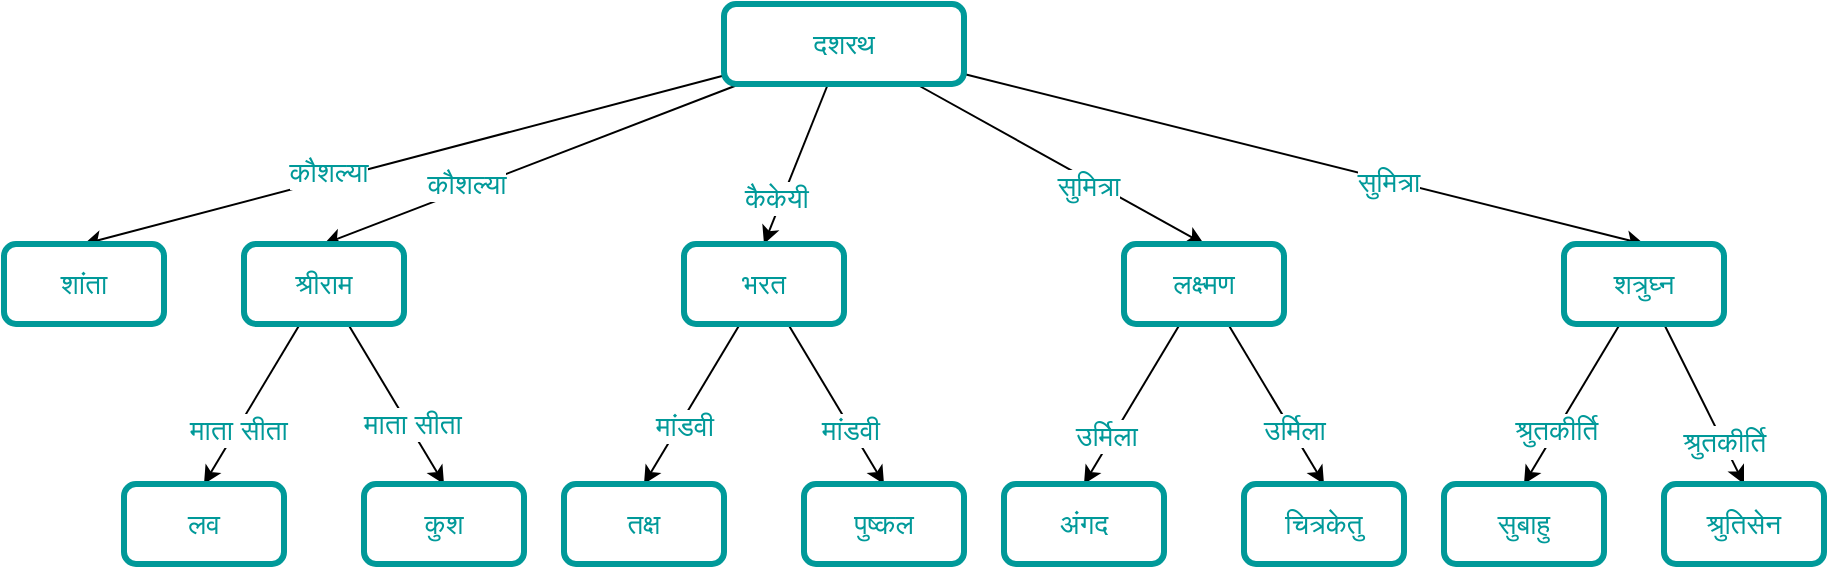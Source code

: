 <mxfile>
    <diagram id="Sb5W0-xr8jHOGaNG5LX6" name="Page-1">
        <mxGraphModel dx="1476" dy="1571" grid="1" gridSize="10" guides="1" tooltips="1" connect="1" arrows="1" fold="1" page="1" pageScale="1" pageWidth="827" pageHeight="1169" math="0" shadow="0">
            <root>
                <mxCell id="0"/>
                <mxCell id="1" parent="0"/>
                <mxCell id="9" style="edgeStyle=none;html=1;entryX=0.5;entryY=0;entryDx=0;entryDy=0;fontSize=14;fontColor=#009999;" edge="1" parent="1" source="2" target="3">
                    <mxGeometry relative="1" as="geometry"/>
                </mxCell>
                <mxCell id="10" value="कौशल्या" style="edgeLabel;html=1;align=center;verticalAlign=middle;resizable=0;points=[];fontSize=14;fontColor=#009999;" vertex="1" connectable="0" parent="9">
                    <mxGeometry x="0.229" y="-4" relative="1" as="geometry">
                        <mxPoint as="offset"/>
                    </mxGeometry>
                </mxCell>
                <mxCell id="11" style="edgeStyle=none;html=1;entryX=0.5;entryY=0;entryDx=0;entryDy=0;fontSize=14;fontColor=#009999;" edge="1" parent="1" source="2" target="4">
                    <mxGeometry relative="1" as="geometry"/>
                </mxCell>
                <mxCell id="12" value="कौशल्या" style="edgeLabel;html=1;align=center;verticalAlign=middle;resizable=0;points=[];fontSize=14;fontColor=#009999;" vertex="1" connectable="0" parent="11">
                    <mxGeometry x="0.315" y="-3" relative="1" as="geometry">
                        <mxPoint x="1" as="offset"/>
                    </mxGeometry>
                </mxCell>
                <mxCell id="13" style="edgeStyle=none;html=1;entryX=0.5;entryY=0;entryDx=0;entryDy=0;fontSize=14;fontColor=#009999;" edge="1" parent="1" source="2" target="5">
                    <mxGeometry relative="1" as="geometry"/>
                </mxCell>
                <mxCell id="14" value="कैकेयी" style="edgeLabel;html=1;align=center;verticalAlign=middle;resizable=0;points=[];fontSize=14;fontColor=#009999;" vertex="1" connectable="0" parent="13">
                    <mxGeometry x="0.45" y="-3" relative="1" as="geometry">
                        <mxPoint as="offset"/>
                    </mxGeometry>
                </mxCell>
                <mxCell id="15" style="edgeStyle=none;html=1;entryX=0.5;entryY=0;entryDx=0;entryDy=0;fontSize=14;fontColor=#009999;" edge="1" parent="1" source="2" target="6">
                    <mxGeometry relative="1" as="geometry"/>
                </mxCell>
                <mxCell id="18" value="सुमित्रा" style="edgeLabel;html=1;align=center;verticalAlign=middle;resizable=0;points=[];fontSize=14;fontColor=#009999;" vertex="1" connectable="0" parent="15">
                    <mxGeometry x="0.217" y="-3" relative="1" as="geometry">
                        <mxPoint as="offset"/>
                    </mxGeometry>
                </mxCell>
                <mxCell id="16" style="edgeStyle=none;html=1;entryX=0.5;entryY=0;entryDx=0;entryDy=0;fontSize=14;fontColor=#009999;" edge="1" parent="1" source="2" target="7">
                    <mxGeometry relative="1" as="geometry"/>
                </mxCell>
                <mxCell id="17" value="सुमित्रा" style="edgeLabel;html=1;align=center;verticalAlign=middle;resizable=0;points=[];fontSize=14;fontColor=#009999;" vertex="1" connectable="0" parent="16">
                    <mxGeometry x="0.251" y="-1" relative="1" as="geometry">
                        <mxPoint as="offset"/>
                    </mxGeometry>
                </mxCell>
                <mxCell id="2" value="दशरथ" style="rounded=1;whiteSpace=wrap;html=1;strokeColor=#009999;strokeWidth=3;gradientColor=none;fillColor=#FFFFFF;fontColor=#009999;fontSize=14;" vertex="1" parent="1">
                    <mxGeometry x="360" width="120" height="40" as="geometry"/>
                </mxCell>
                <mxCell id="3" value="शांता" style="rounded=1;whiteSpace=wrap;html=1;strokeColor=#009999;strokeWidth=3;gradientColor=none;fillColor=#FFFFFF;fontColor=#009999;fontSize=14;" vertex="1" parent="1">
                    <mxGeometry y="120" width="80" height="40" as="geometry"/>
                </mxCell>
                <mxCell id="21" style="edgeStyle=none;html=1;entryX=0.5;entryY=0;entryDx=0;entryDy=0;fontSize=14;fontColor=#009999;" edge="1" parent="1" source="4" target="19">
                    <mxGeometry relative="1" as="geometry"/>
                </mxCell>
                <mxCell id="23" value="माता सीता" style="edgeLabel;html=1;align=center;verticalAlign=middle;resizable=0;points=[];fontSize=14;fontColor=#009999;" vertex="1" connectable="0" parent="21">
                    <mxGeometry x="0.302" y="1" relative="1" as="geometry">
                        <mxPoint x="-1" as="offset"/>
                    </mxGeometry>
                </mxCell>
                <mxCell id="22" style="edgeStyle=none;html=1;entryX=0.5;entryY=0;entryDx=0;entryDy=0;fontSize=14;fontColor=#009999;" edge="1" parent="1" source="4" target="20">
                    <mxGeometry relative="1" as="geometry"/>
                </mxCell>
                <mxCell id="24" value="माता सीता" style="edgeLabel;html=1;align=center;verticalAlign=middle;resizable=0;points=[];fontSize=14;fontColor=#009999;" vertex="1" connectable="0" parent="22">
                    <mxGeometry x="0.263" y="2" relative="1" as="geometry">
                        <mxPoint as="offset"/>
                    </mxGeometry>
                </mxCell>
                <mxCell id="4" value="श्रीराम" style="rounded=1;whiteSpace=wrap;html=1;strokeColor=#009999;strokeWidth=3;gradientColor=none;fillColor=#FFFFFF;fontColor=#009999;fontSize=14;" vertex="1" parent="1">
                    <mxGeometry x="120" y="120" width="80" height="40" as="geometry"/>
                </mxCell>
                <mxCell id="27" style="edgeStyle=none;html=1;entryX=0.5;entryY=0;entryDx=0;entryDy=0;fontSize=14;fontColor=#009999;" edge="1" parent="1" source="5" target="25">
                    <mxGeometry relative="1" as="geometry"/>
                </mxCell>
                <mxCell id="29" value="मांडवी" style="edgeLabel;html=1;align=center;verticalAlign=middle;resizable=0;points=[];fontSize=14;fontColor=#009999;" vertex="1" connectable="0" parent="27">
                    <mxGeometry x="0.239" y="2" relative="1" as="geometry">
                        <mxPoint as="offset"/>
                    </mxGeometry>
                </mxCell>
                <mxCell id="28" style="edgeStyle=none;html=1;entryX=0.5;entryY=0;entryDx=0;entryDy=0;fontSize=14;fontColor=#009999;" edge="1" parent="1" source="5" target="26">
                    <mxGeometry relative="1" as="geometry"/>
                </mxCell>
                <mxCell id="30" value="मांडवी" style="edgeLabel;html=1;align=center;verticalAlign=middle;resizable=0;points=[];fontSize=14;fontColor=#009999;" vertex="1" connectable="0" parent="28">
                    <mxGeometry x="0.302" y="-1" relative="1" as="geometry">
                        <mxPoint as="offset"/>
                    </mxGeometry>
                </mxCell>
                <mxCell id="5" value="भरत" style="rounded=1;whiteSpace=wrap;html=1;strokeColor=#009999;strokeWidth=3;gradientColor=none;fillColor=#FFFFFF;fontColor=#009999;fontSize=14;" vertex="1" parent="1">
                    <mxGeometry x="340" y="120" width="80" height="40" as="geometry"/>
                </mxCell>
                <mxCell id="33" style="edgeStyle=none;html=1;entryX=0.5;entryY=0;entryDx=0;entryDy=0;fontSize=14;fontColor=#009999;" edge="1" parent="1" source="6" target="31">
                    <mxGeometry relative="1" as="geometry"/>
                </mxCell>
                <mxCell id="35" value="उर्मिला" style="edgeLabel;html=1;align=center;verticalAlign=middle;resizable=0;points=[];fontSize=14;fontColor=#009999;" vertex="1" connectable="0" parent="33">
                    <mxGeometry x="0.423" y="-3" relative="1" as="geometry">
                        <mxPoint as="offset"/>
                    </mxGeometry>
                </mxCell>
                <mxCell id="34" style="edgeStyle=none;html=1;entryX=0.5;entryY=0;entryDx=0;entryDy=0;fontSize=14;fontColor=#009999;" edge="1" parent="1" source="6" target="32">
                    <mxGeometry relative="1" as="geometry"/>
                </mxCell>
                <mxCell id="36" value="उर्मिला" style="edgeLabel;html=1;align=center;verticalAlign=middle;resizable=0;points=[];fontSize=14;fontColor=#009999;" vertex="1" connectable="0" parent="34">
                    <mxGeometry x="0.324" y="1" relative="1" as="geometry">
                        <mxPoint as="offset"/>
                    </mxGeometry>
                </mxCell>
                <mxCell id="6" value="लक्ष्मण" style="rounded=1;whiteSpace=wrap;html=1;strokeColor=#009999;strokeWidth=3;gradientColor=none;fillColor=#FFFFFF;fontColor=#009999;fontSize=14;" vertex="1" parent="1">
                    <mxGeometry x="560" y="120" width="80" height="40" as="geometry"/>
                </mxCell>
                <mxCell id="40" style="edgeStyle=none;html=1;entryX=0.5;entryY=0;entryDx=0;entryDy=0;fontSize=14;fontColor=#009999;" edge="1" parent="1" source="7" target="37">
                    <mxGeometry relative="1" as="geometry"/>
                </mxCell>
                <mxCell id="42" value="श्रुतकीर्ति" style="edgeLabel;html=1;align=center;verticalAlign=middle;resizable=0;points=[];fontSize=14;fontColor=#009999;" vertex="1" connectable="0" parent="40">
                    <mxGeometry x="0.344" relative="1" as="geometry">
                        <mxPoint y="-1" as="offset"/>
                    </mxGeometry>
                </mxCell>
                <mxCell id="41" style="edgeStyle=none;html=1;entryX=0.5;entryY=0;entryDx=0;entryDy=0;fontSize=14;fontColor=#009999;" edge="1" parent="1" source="7" target="38">
                    <mxGeometry relative="1" as="geometry"/>
                </mxCell>
                <mxCell id="43" value="श्रुतकीर्ति" style="edgeLabel;html=1;align=center;verticalAlign=middle;resizable=0;points=[];fontSize=14;fontColor=#009999;" vertex="1" connectable="0" parent="41">
                    <mxGeometry x="0.463" relative="1" as="geometry">
                        <mxPoint as="offset"/>
                    </mxGeometry>
                </mxCell>
                <mxCell id="7" value="शत्रुघ्न" style="rounded=1;whiteSpace=wrap;html=1;strokeColor=#009999;strokeWidth=3;gradientColor=none;fillColor=#FFFFFF;fontColor=#009999;fontSize=14;" vertex="1" parent="1">
                    <mxGeometry x="780" y="120" width="80" height="40" as="geometry"/>
                </mxCell>
                <mxCell id="19" value="लव" style="rounded=1;whiteSpace=wrap;html=1;strokeColor=#009999;strokeWidth=3;gradientColor=none;fillColor=#FFFFFF;fontColor=#009999;fontSize=14;" vertex="1" parent="1">
                    <mxGeometry x="60" y="240" width="80" height="40" as="geometry"/>
                </mxCell>
                <mxCell id="20" value="कुश" style="rounded=1;whiteSpace=wrap;html=1;strokeColor=#009999;strokeWidth=3;gradientColor=none;fillColor=#FFFFFF;fontColor=#009999;fontSize=14;" vertex="1" parent="1">
                    <mxGeometry x="180" y="240" width="80" height="40" as="geometry"/>
                </mxCell>
                <mxCell id="25" value="तक्ष" style="rounded=1;whiteSpace=wrap;html=1;strokeColor=#009999;strokeWidth=3;gradientColor=none;fillColor=#FFFFFF;fontColor=#009999;fontSize=14;" vertex="1" parent="1">
                    <mxGeometry x="280" y="240" width="80" height="40" as="geometry"/>
                </mxCell>
                <mxCell id="26" value="पुष्कल" style="rounded=1;whiteSpace=wrap;html=1;strokeColor=#009999;strokeWidth=3;gradientColor=none;fillColor=#FFFFFF;fontColor=#009999;fontSize=14;" vertex="1" parent="1">
                    <mxGeometry x="400" y="240" width="80" height="40" as="geometry"/>
                </mxCell>
                <mxCell id="31" value="अंगद" style="rounded=1;whiteSpace=wrap;html=1;strokeColor=#009999;strokeWidth=3;gradientColor=none;fillColor=#FFFFFF;fontColor=#009999;fontSize=14;" vertex="1" parent="1">
                    <mxGeometry x="500" y="240" width="80" height="40" as="geometry"/>
                </mxCell>
                <mxCell id="32" value="चित्रकेतु" style="rounded=1;whiteSpace=wrap;html=1;strokeColor=#009999;strokeWidth=3;gradientColor=none;fillColor=#FFFFFF;fontColor=#009999;fontSize=14;" vertex="1" parent="1">
                    <mxGeometry x="620" y="240" width="80" height="40" as="geometry"/>
                </mxCell>
                <mxCell id="37" value="सुबाहु" style="rounded=1;whiteSpace=wrap;html=1;strokeColor=#009999;strokeWidth=3;gradientColor=none;fillColor=#FFFFFF;fontColor=#009999;fontSize=14;" vertex="1" parent="1">
                    <mxGeometry x="720" y="240" width="80" height="40" as="geometry"/>
                </mxCell>
                <mxCell id="38" value="श्रुतिसेन" style="rounded=1;whiteSpace=wrap;html=1;strokeColor=#009999;strokeWidth=3;gradientColor=none;fillColor=#FFFFFF;fontColor=#009999;fontSize=14;" vertex="1" parent="1">
                    <mxGeometry x="830" y="240" width="80" height="40" as="geometry"/>
                </mxCell>
            </root>
        </mxGraphModel>
    </diagram>
</mxfile>